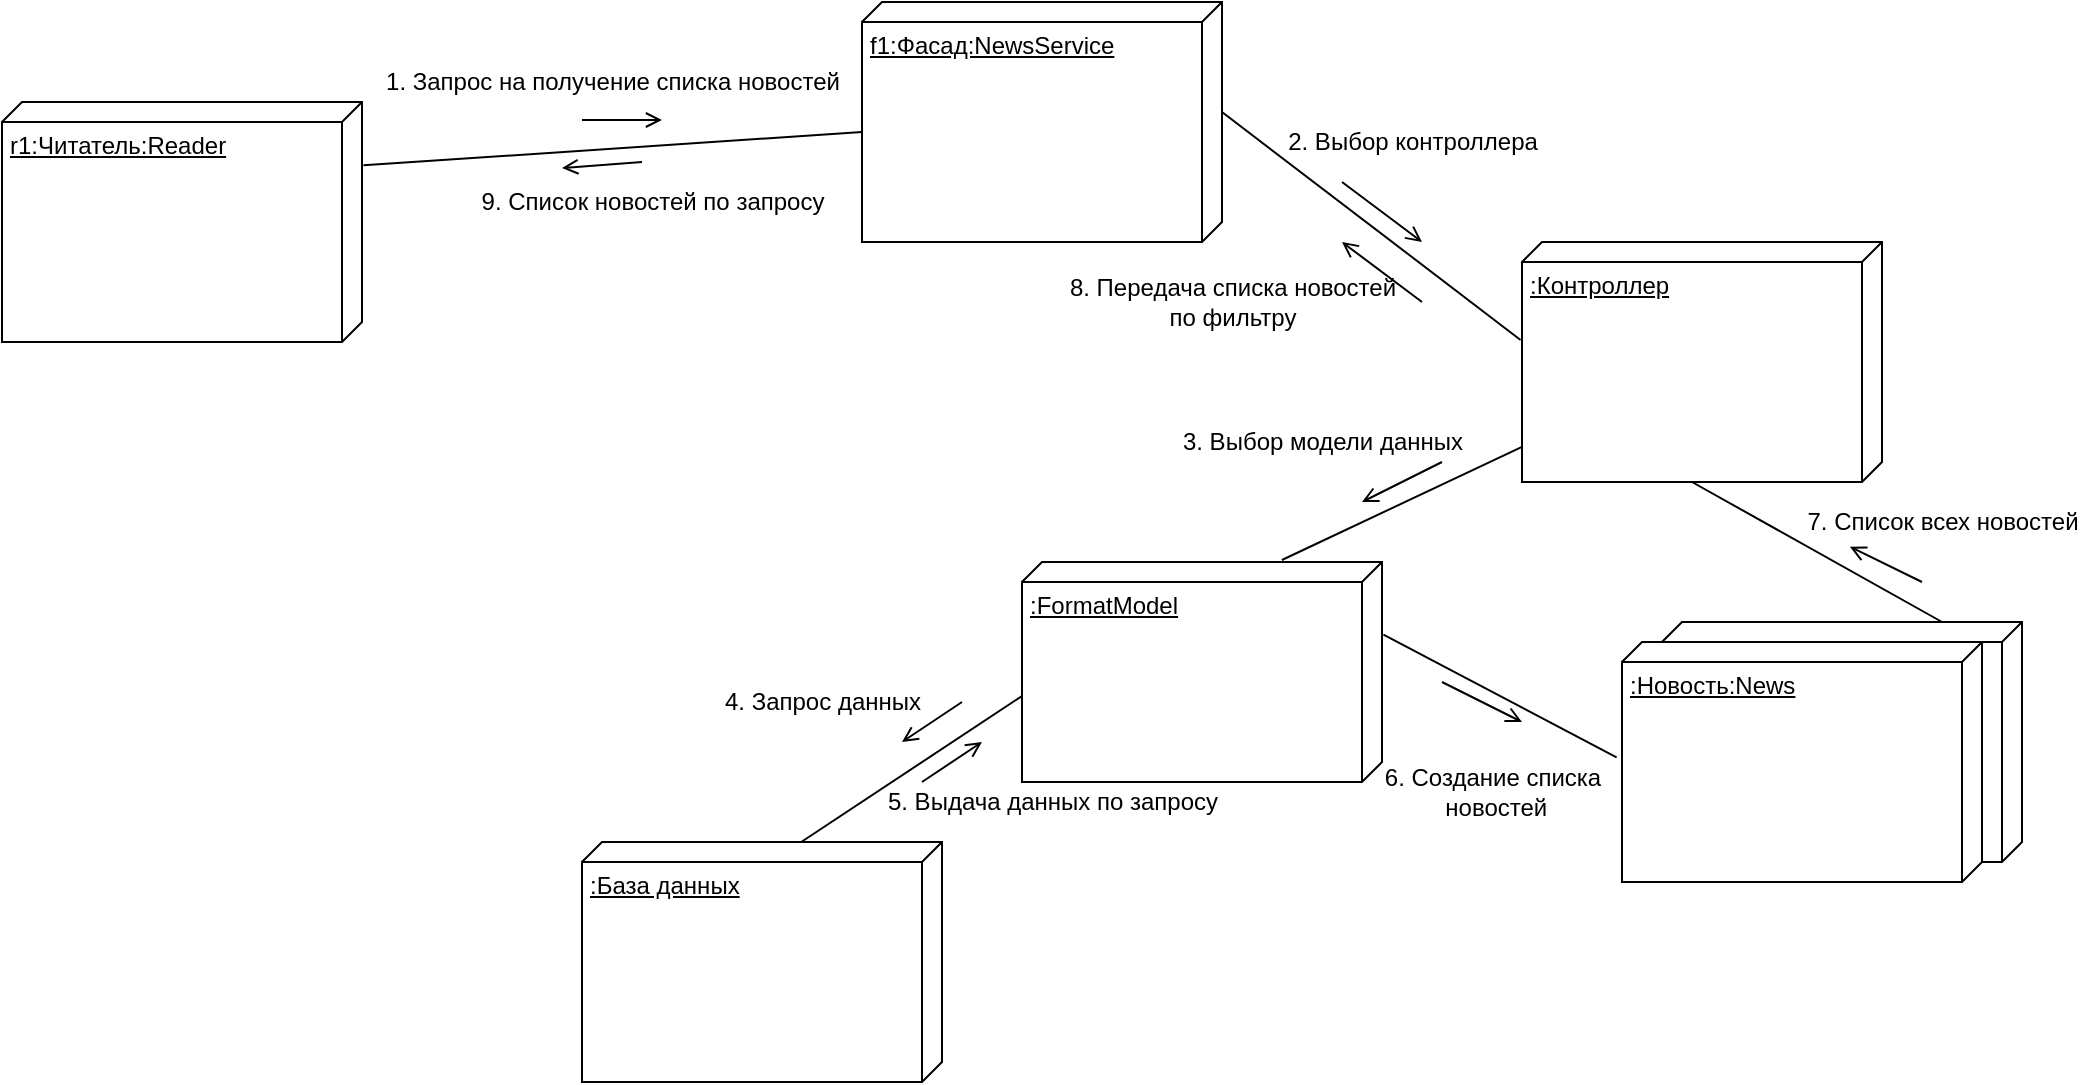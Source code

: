 <mxfile version="15.8.6" type="device"><diagram id="ItdZmsH8Nq2fJSJyWRt4" name="Page-1"><mxGraphModel dx="1022" dy="379" grid="1" gridSize="10" guides="1" tooltips="1" connect="1" arrows="1" fold="1" page="1" pageScale="1" pageWidth="1654" pageHeight="2336" math="0" shadow="0"><root><mxCell id="0"/><mxCell id="1" parent="0"/><mxCell id="t_vMuO88QfKjCskNybLX-2" value="" style="endArrow=open;html=1;rounded=0;align=center;verticalAlign=top;endFill=0;labelBackgroundColor=none;endSize=6;" parent="1" edge="1"><mxGeometry relative="1" as="geometry"><mxPoint x="370" y="219" as="targetPoint"/><mxPoint x="330" y="219" as="sourcePoint"/></mxGeometry></mxCell><mxCell id="t_vMuO88QfKjCskNybLX-3" value="r1:Читатель:Reader" style="verticalAlign=top;align=left;spacingTop=8;spacingLeft=2;spacingRight=12;shape=cube;size=10;direction=south;fontStyle=4;html=1;" parent="1" vertex="1"><mxGeometry x="40" y="210" width="180" height="120" as="geometry"/></mxCell><mxCell id="t_vMuO88QfKjCskNybLX-4" value="f1:Фасад:NewsService" style="verticalAlign=top;align=left;spacingTop=8;spacingLeft=2;spacingRight=12;shape=cube;size=10;direction=south;fontStyle=4;html=1;" parent="1" vertex="1"><mxGeometry x="470" y="160" width="180" height="120" as="geometry"/></mxCell><mxCell id="t_vMuO88QfKjCskNybLX-6" value="1. Запрос на получение списка новостей" style="text;html=1;align=center;verticalAlign=middle;resizable=0;points=[];autosize=1;strokeColor=none;fillColor=none;" parent="1" vertex="1"><mxGeometry x="225" y="190" width="240" height="20" as="geometry"/></mxCell><mxCell id="t_vMuO88QfKjCskNybLX-7" value=":Контроллер" style="verticalAlign=top;align=left;spacingTop=8;spacingLeft=2;spacingRight=12;shape=cube;size=10;direction=south;fontStyle=4;html=1;" parent="1" vertex="1"><mxGeometry x="800" y="280" width="180" height="120" as="geometry"/></mxCell><mxCell id="t_vMuO88QfKjCskNybLX-11" value="" style="endArrow=open;html=1;rounded=0;align=center;verticalAlign=top;endFill=0;labelBackgroundColor=none;endSize=6;" parent="1" edge="1"><mxGeometry relative="1" as="geometry"><mxPoint x="750" y="280" as="targetPoint"/><mxPoint x="710" y="250" as="sourcePoint"/></mxGeometry></mxCell><mxCell id="t_vMuO88QfKjCskNybLX-12" value="2. Выбор контроллера" style="text;html=1;align=center;verticalAlign=middle;resizable=0;points=[];autosize=1;strokeColor=none;fillColor=none;" parent="1" vertex="1"><mxGeometry x="675" y="220" width="140" height="20" as="geometry"/></mxCell><mxCell id="t_vMuO88QfKjCskNybLX-13" value=":FormatModel" style="verticalAlign=top;align=left;spacingTop=8;spacingLeft=2;spacingRight=12;shape=cube;size=10;direction=south;fontStyle=4;html=1;" parent="1" vertex="1"><mxGeometry x="550" y="440" width="180" height="110" as="geometry"/></mxCell><mxCell id="t_vMuO88QfKjCskNybLX-17" value="3. Выбор модели данных" style="text;html=1;align=center;verticalAlign=middle;resizable=0;points=[];autosize=1;strokeColor=none;fillColor=none;" parent="1" vertex="1"><mxGeometry x="620" y="370" width="160" height="20" as="geometry"/></mxCell><mxCell id="t_vMuO88QfKjCskNybLX-18" value=":База данных" style="verticalAlign=top;align=left;spacingTop=8;spacingLeft=2;spacingRight=12;shape=cube;size=10;direction=south;fontStyle=4;html=1;" parent="1" vertex="1"><mxGeometry x="330" y="580" width="180" height="120" as="geometry"/></mxCell><mxCell id="t_vMuO88QfKjCskNybLX-20" value="" style="endArrow=open;html=1;rounded=0;align=center;verticalAlign=top;endFill=0;labelBackgroundColor=none;endSize=6;" parent="1" edge="1"><mxGeometry relative="1" as="geometry"><mxPoint x="720" y="410" as="targetPoint"/><mxPoint x="760" y="390" as="sourcePoint"/></mxGeometry></mxCell><mxCell id="t_vMuO88QfKjCskNybLX-21" value="4. Запрос данных" style="text;html=1;align=center;verticalAlign=middle;resizable=0;points=[];autosize=1;strokeColor=none;fillColor=none;" parent="1" vertex="1"><mxGeometry x="395" y="500" width="110" height="20" as="geometry"/></mxCell><mxCell id="t_vMuO88QfKjCskNybLX-25" value="5. Выдача данных по запросу" style="text;html=1;align=center;verticalAlign=middle;resizable=0;points=[];autosize=1;strokeColor=none;fillColor=none;" parent="1" vertex="1"><mxGeometry x="475" y="550" width="180" height="20" as="geometry"/></mxCell><mxCell id="t_vMuO88QfKjCskNybLX-27" value="" style="endArrow=open;html=1;rounded=0;align=center;verticalAlign=top;endFill=0;labelBackgroundColor=none;endSize=6;" parent="1" edge="1"><mxGeometry relative="1" as="geometry"><mxPoint x="490" y="530" as="targetPoint"/><mxPoint x="520" y="510" as="sourcePoint"/></mxGeometry></mxCell><mxCell id="t_vMuO88QfKjCskNybLX-36" value="" style="endArrow=open;html=1;rounded=0;align=center;verticalAlign=top;endFill=0;labelBackgroundColor=none;endSize=6;" parent="1" edge="1"><mxGeometry relative="1" as="geometry"><mxPoint x="710" y="280" as="targetPoint"/><mxPoint x="750" y="310" as="sourcePoint"/></mxGeometry></mxCell><mxCell id="t_vMuO88QfKjCskNybLX-37" value="8. Передача списка новостей&lt;br&gt;по фильтру" style="text;html=1;align=center;verticalAlign=middle;resizable=0;points=[];autosize=1;strokeColor=none;fillColor=none;" parent="1" vertex="1"><mxGeometry x="565" y="295" width="180" height="30" as="geometry"/></mxCell><mxCell id="t_vMuO88QfKjCskNybLX-40" value="" style="endArrow=open;html=1;rounded=0;align=center;verticalAlign=top;endFill=0;labelBackgroundColor=none;endSize=6;" parent="1" edge="1"><mxGeometry relative="1" as="geometry"><mxPoint x="320" y="243" as="targetPoint"/><mxPoint x="360" y="240" as="sourcePoint"/></mxGeometry></mxCell><mxCell id="t_vMuO88QfKjCskNybLX-41" value="9. Список новостей по запросу" style="text;html=1;align=center;verticalAlign=middle;resizable=0;points=[];autosize=1;strokeColor=none;fillColor=none;" parent="1" vertex="1"><mxGeometry x="270" y="250" width="190" height="20" as="geometry"/></mxCell><mxCell id="t_vMuO88QfKjCskNybLX-42" value="Block" style="verticalAlign=top;align=left;spacingTop=8;spacingLeft=2;spacingRight=12;shape=cube;size=10;direction=south;fontStyle=4;html=1;" parent="1" vertex="1"><mxGeometry x="870" y="470" width="180" height="120" as="geometry"/></mxCell><mxCell id="t_vMuO88QfKjCskNybLX-43" value=":Новость:News" style="verticalAlign=top;align=left;spacingTop=8;spacingLeft=2;spacingRight=12;shape=cube;size=10;direction=south;fontStyle=4;html=1;" parent="1" vertex="1"><mxGeometry x="850" y="480" width="180" height="120" as="geometry"/></mxCell><mxCell id="t_vMuO88QfKjCskNybLX-46" value="6. Создание списка&lt;br&gt;&amp;nbsp;новостей" style="text;html=1;align=center;verticalAlign=middle;resizable=0;points=[];autosize=1;strokeColor=none;fillColor=none;" parent="1" vertex="1"><mxGeometry x="725" y="540" width="120" height="30" as="geometry"/></mxCell><mxCell id="t_vMuO88QfKjCskNybLX-49" value="7. Список всех новостей" style="text;html=1;align=center;verticalAlign=middle;resizable=0;points=[];autosize=1;strokeColor=none;fillColor=none;" parent="1" vertex="1"><mxGeometry x="935" y="410" width="150" height="20" as="geometry"/></mxCell><mxCell id="t_vMuO88QfKjCskNybLX-50" value="" style="endArrow=open;html=1;rounded=0;align=center;verticalAlign=top;endFill=0;labelBackgroundColor=none;endSize=6;" parent="1" edge="1"><mxGeometry relative="1" as="geometry"><mxPoint x="530" y="530" as="targetPoint"/><mxPoint x="500" y="550" as="sourcePoint"/></mxGeometry></mxCell><mxCell id="uYFoBitT63FpB2HtJF7V-2" value="" style="endArrow=none;html=1;rounded=0;exitX=0.264;exitY=-0.004;exitDx=0;exitDy=0;exitPerimeter=0;entryX=0;entryY=0;entryDx=65;entryDy=180;entryPerimeter=0;" edge="1" parent="1" source="t_vMuO88QfKjCskNybLX-3" target="t_vMuO88QfKjCskNybLX-4"><mxGeometry width="50" height="50" relative="1" as="geometry"><mxPoint x="450" y="340" as="sourcePoint"/><mxPoint x="500" y="290" as="targetPoint"/></mxGeometry></mxCell><mxCell id="uYFoBitT63FpB2HtJF7V-3" value="" style="endArrow=none;html=1;rounded=0;exitX=0.408;exitY=1.004;exitDx=0;exitDy=0;exitPerimeter=0;entryX=0;entryY=0;entryDx=55;entryDy=0;entryPerimeter=0;" edge="1" parent="1" source="t_vMuO88QfKjCskNybLX-7" target="t_vMuO88QfKjCskNybLX-4"><mxGeometry width="50" height="50" relative="1" as="geometry"><mxPoint x="230.72" y="251.68" as="sourcePoint"/><mxPoint x="480" y="235" as="targetPoint"/></mxGeometry></mxCell><mxCell id="uYFoBitT63FpB2HtJF7V-4" value="" style="endArrow=none;html=1;rounded=0;entryX=-0.009;entryY=0.278;entryDx=0;entryDy=0;entryPerimeter=0;" edge="1" parent="1" source="t_vMuO88QfKjCskNybLX-7" target="t_vMuO88QfKjCskNybLX-13"><mxGeometry width="50" height="50" relative="1" as="geometry"><mxPoint x="799.28" y="383.96" as="sourcePoint"/><mxPoint x="650" y="270" as="targetPoint"/></mxGeometry></mxCell><mxCell id="uYFoBitT63FpB2HtJF7V-5" value="" style="endArrow=none;html=1;rounded=0;exitX=0;exitY=0.222;exitDx=0;exitDy=0;exitPerimeter=0;entryX=0;entryY=0;entryDx=120;entryDy=95;entryPerimeter=0;" edge="1" parent="1" source="t_vMuO88QfKjCskNybLX-42" target="t_vMuO88QfKjCskNybLX-7"><mxGeometry width="50" height="50" relative="1" as="geometry"><mxPoint x="999.28" y="470.0" as="sourcePoint"/><mxPoint x="910" y="400" as="targetPoint"/></mxGeometry></mxCell><mxCell id="uYFoBitT63FpB2HtJF7V-6" value="" style="endArrow=none;html=1;rounded=0;exitX=0.481;exitY=1.015;exitDx=0;exitDy=0;exitPerimeter=0;entryX=0.33;entryY=-0.004;entryDx=0;entryDy=0;entryPerimeter=0;" edge="1" parent="1" source="t_vMuO88QfKjCskNybLX-43" target="t_vMuO88QfKjCskNybLX-13"><mxGeometry width="50" height="50" relative="1" as="geometry"><mxPoint x="850" y="543.96" as="sourcePoint"/><mxPoint x="730" y="470" as="targetPoint"/></mxGeometry></mxCell><mxCell id="uYFoBitT63FpB2HtJF7V-7" value="" style="endArrow=none;html=1;rounded=0;exitX=0;exitY=0.391;exitDx=0;exitDy=0;exitPerimeter=0;entryX=0.609;entryY=1;entryDx=0;entryDy=0;entryPerimeter=0;" edge="1" parent="1" source="t_vMuO88QfKjCskNybLX-18" target="t_vMuO88QfKjCskNybLX-13"><mxGeometry width="50" height="50" relative="1" as="geometry"><mxPoint x="439.64" y="551.98" as="sourcePoint"/><mxPoint x="290.36" y="438.02" as="targetPoint"/></mxGeometry></mxCell><mxCell id="uYFoBitT63FpB2HtJF7V-8" value="" style="endArrow=open;html=1;rounded=0;align=center;verticalAlign=top;endFill=0;labelBackgroundColor=none;endSize=6;" edge="1" parent="1"><mxGeometry relative="1" as="geometry"><mxPoint x="800" y="520" as="targetPoint"/><mxPoint x="760" y="500" as="sourcePoint"/></mxGeometry></mxCell><mxCell id="uYFoBitT63FpB2HtJF7V-9" value="" style="endArrow=open;html=1;rounded=0;align=center;verticalAlign=top;endFill=0;labelBackgroundColor=none;endSize=6;entryX=0.193;entryY=1.117;entryDx=0;entryDy=0;entryPerimeter=0;" edge="1" parent="1" target="t_vMuO88QfKjCskNybLX-49"><mxGeometry relative="1" as="geometry"><mxPoint x="960" y="470" as="targetPoint"/><mxPoint x="1000" y="450" as="sourcePoint"/></mxGeometry></mxCell></root></mxGraphModel></diagram></mxfile>